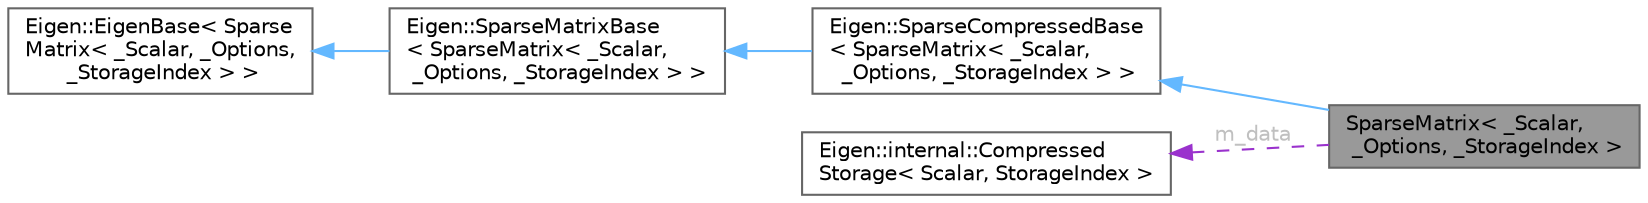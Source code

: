 digraph "SparseMatrix&lt; _Scalar, _Options, _StorageIndex &gt;"
{
 // LATEX_PDF_SIZE
  bgcolor="transparent";
  edge [fontname=Helvetica,fontsize=10,labelfontname=Helvetica,labelfontsize=10];
  node [fontname=Helvetica,fontsize=10,shape=box,height=0.2,width=0.4];
  rankdir="LR";
  Node1 [id="Node000001",label="SparseMatrix\< _Scalar,\l _Options, _StorageIndex \>",height=0.2,width=0.4,color="gray40", fillcolor="grey60", style="filled", fontcolor="black",tooltip="A versatible sparse matrix representation"];
  Node2 -> Node1 [id="edge1_Node000001_Node000002",dir="back",color="steelblue1",style="solid",tooltip=" "];
  Node2 [id="Node000002",label="Eigen::SparseCompressedBase\l\< SparseMatrix\< _Scalar,\l _Options, _StorageIndex \> \>",height=0.2,width=0.4,color="gray40", fillcolor="white", style="filled",URL="$class_eigen_1_1_sparse_compressed_base.html",tooltip=" "];
  Node3 -> Node2 [id="edge2_Node000002_Node000003",dir="back",color="steelblue1",style="solid",tooltip=" "];
  Node3 [id="Node000003",label="Eigen::SparseMatrixBase\l\< SparseMatrix\< _Scalar,\l _Options, _StorageIndex \> \>",height=0.2,width=0.4,color="gray40", fillcolor="white", style="filled",URL="$class_eigen_1_1_sparse_matrix_base.html",tooltip=" "];
  Node4 -> Node3 [id="edge3_Node000003_Node000004",dir="back",color="steelblue1",style="solid",tooltip=" "];
  Node4 [id="Node000004",label="Eigen::EigenBase\< Sparse\lMatrix\< _Scalar, _Options,\l _StorageIndex \> \>",height=0.2,width=0.4,color="gray40", fillcolor="white", style="filled",URL="$struct_eigen_1_1_eigen_base.html",tooltip=" "];
  Node5 -> Node1 [id="edge4_Node000001_Node000005",dir="back",color="darkorchid3",style="dashed",tooltip=" ",label=" m_data",fontcolor="grey" ];
  Node5 [id="Node000005",label="Eigen::internal::Compressed\lStorage\< Scalar, StorageIndex \>",height=0.2,width=0.4,color="gray40", fillcolor="white", style="filled",URL="$class_eigen_1_1internal_1_1_compressed_storage.html",tooltip=" "];
}
